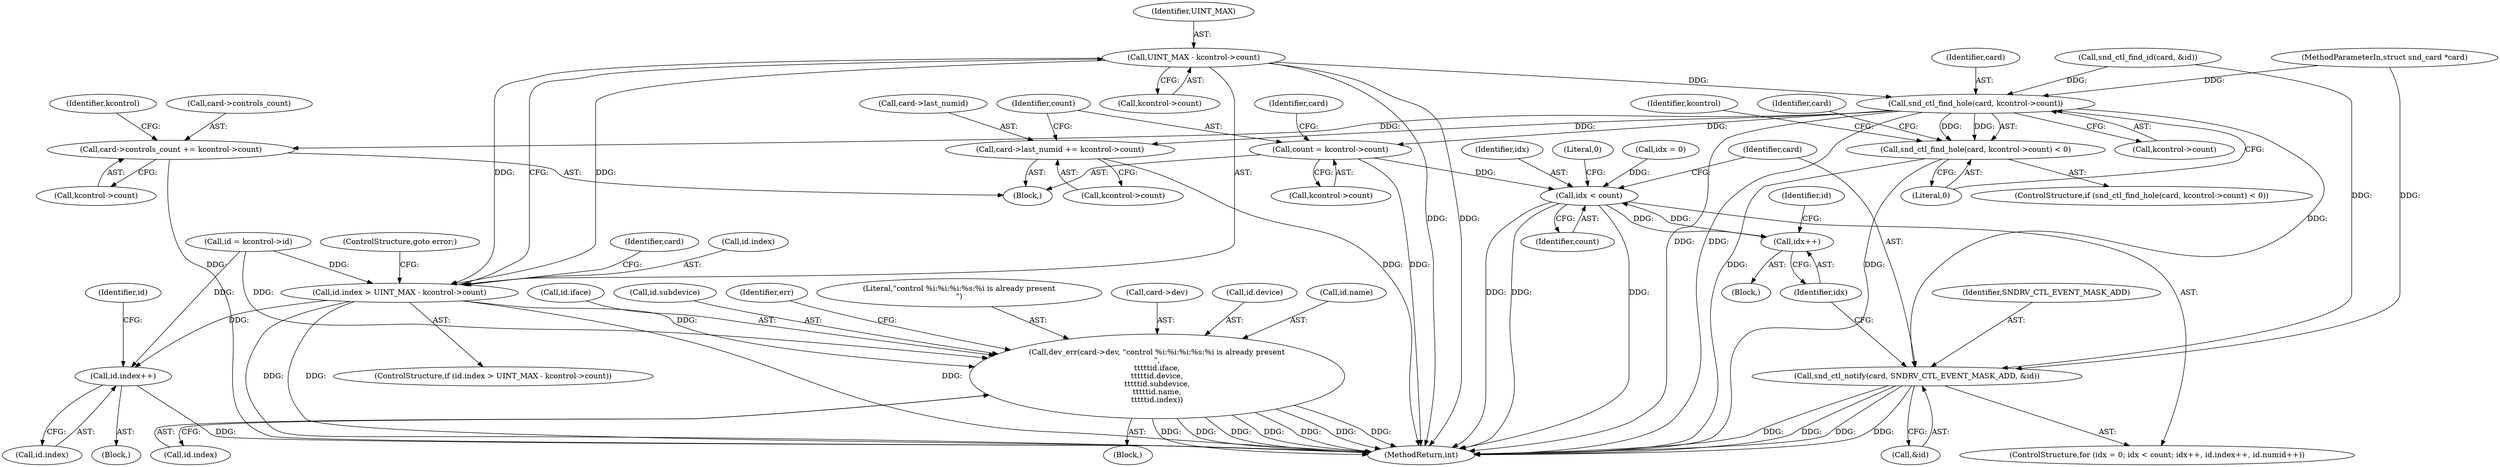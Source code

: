 digraph "0_linux_883a1d49f0d77d30012f114b2e19fc141beb3e8e@pointer" {
"1000137" [label="(Call,UINT_MAX - kcontrol->count)"];
"1000133" [label="(Call,id.index > UINT_MAX - kcontrol->count)"];
"1000159" [label="(Call,dev_err(card->dev, \"control %i:%i:%i:%s:%i is already present\n\",\n\t\t\t\t\tid.iface,\n\t\t\t\t\tid.device,\n\t\t\t\t\tid.subdevice,\n\t\t\t\t\tid.name,\n\t\t\t\t\tid.index))"];
"1000258" [label="(Call,id.index++)"];
"1000186" [label="(Call,snd_ctl_find_hole(card, kcontrol->count))"];
"1000185" [label="(Call,snd_ctl_find_hole(card, kcontrol->count) < 0)"];
"1000212" [label="(Call,card->controls_count += kcontrol->count)"];
"1000230" [label="(Call,card->last_numid += kcontrol->count)"];
"1000237" [label="(Call,count = kcontrol->count)"];
"1000251" [label="(Call,idx < count)"];
"1000255" [label="(Call,idx++)"];
"1000266" [label="(Call,snd_ctl_notify(card, SNDRV_CTL_EVENT_MASK_ADD, &id))"];
"1000133" [label="(Call,id.index > UINT_MAX - kcontrol->count)"];
"1000258" [label="(Call,id.index++)"];
"1000173" [label="(Call,id.name)"];
"1000255" [label="(Call,idx++)"];
"1000267" [label="(Identifier,card)"];
"1000239" [label="(Call,kcontrol->count)"];
"1000254" [label="(Block,)"];
"1000137" [label="(Call,UINT_MAX - kcontrol->count)"];
"1000134" [label="(Call,id.index)"];
"1000186" [label="(Call,snd_ctl_find_hole(card, kcontrol->count))"];
"1000184" [label="(ControlStructure,if (snd_ctl_find_hole(card, kcontrol->count) < 0))"];
"1000252" [label="(Identifier,idx)"];
"1000264" [label="(Identifier,id)"];
"1000253" [label="(Identifier,count)"];
"1000247" [label="(ControlStructure,for (idx = 0; idx < count; idx++, id.index++, id.numid++))"];
"1000212" [label="(Call,card->controls_count += kcontrol->count)"];
"1000164" [label="(Call,id.iface)"];
"1000230" [label="(Call,card->last_numid += kcontrol->count)"];
"1000257" [label="(Block,)"];
"1000159" [label="(Call,dev_err(card->dev, \"control %i:%i:%i:%s:%i is already present\n\",\n\t\t\t\t\tid.iface,\n\t\t\t\t\tid.device,\n\t\t\t\t\tid.subdevice,\n\t\t\t\t\tid.name,\n\t\t\t\t\tid.index))"];
"1000191" [label="(Literal,0)"];
"1000142" [label="(ControlStructure,goto error;)"];
"1000251" [label="(Call,idx < count)"];
"1000256" [label="(Identifier,idx)"];
"1000187" [label="(Identifier,card)"];
"1000266" [label="(Call,snd_ctl_notify(card, SNDRV_CTL_EVENT_MASK_ADD, &id))"];
"1000272" [label="(Literal,0)"];
"1000269" [label="(Call,&id)"];
"1000234" [label="(Call,kcontrol->count)"];
"1000138" [label="(Identifier,UINT_MAX)"];
"1000127" [label="(Call,id = kcontrol->id)"];
"1000248" [label="(Call,idx = 0)"];
"1000259" [label="(Call,id.index)"];
"1000176" [label="(Call,id.index)"];
"1000213" [label="(Call,card->controls_count)"];
"1000170" [label="(Call,id.subdevice)"];
"1000103" [label="(Block,)"];
"1000146" [label="(Identifier,card)"];
"1000101" [label="(MethodParameterIn,struct snd_card *card)"];
"1000139" [label="(Call,kcontrol->count)"];
"1000231" [label="(Call,card->last_numid)"];
"1000245" [label="(Identifier,card)"];
"1000260" [label="(Identifier,id)"];
"1000237" [label="(Call,count = kcontrol->count)"];
"1000206" [label="(Identifier,kcontrol)"];
"1000196" [label="(Identifier,card)"];
"1000180" [label="(Identifier,err)"];
"1000163" [label="(Literal,\"control %i:%i:%i:%s:%i is already present\n\")"];
"1000153" [label="(Block,)"];
"1000149" [label="(Call,snd_ctl_find_id(card, &id))"];
"1000238" [label="(Identifier,count)"];
"1000132" [label="(ControlStructure,if (id.index > UINT_MAX - kcontrol->count))"];
"1000268" [label="(Identifier,SNDRV_CTL_EVENT_MASK_ADD)"];
"1000188" [label="(Call,kcontrol->count)"];
"1000216" [label="(Call,kcontrol->count)"];
"1000278" [label="(MethodReturn,int)"];
"1000160" [label="(Call,card->dev)"];
"1000222" [label="(Identifier,kcontrol)"];
"1000167" [label="(Call,id.device)"];
"1000185" [label="(Call,snd_ctl_find_hole(card, kcontrol->count) < 0)"];
"1000137" -> "1000133"  [label="AST: "];
"1000137" -> "1000139"  [label="CFG: "];
"1000138" -> "1000137"  [label="AST: "];
"1000139" -> "1000137"  [label="AST: "];
"1000133" -> "1000137"  [label="CFG: "];
"1000137" -> "1000278"  [label="DDG: "];
"1000137" -> "1000278"  [label="DDG: "];
"1000137" -> "1000133"  [label="DDG: "];
"1000137" -> "1000133"  [label="DDG: "];
"1000137" -> "1000186"  [label="DDG: "];
"1000133" -> "1000132"  [label="AST: "];
"1000134" -> "1000133"  [label="AST: "];
"1000142" -> "1000133"  [label="CFG: "];
"1000146" -> "1000133"  [label="CFG: "];
"1000133" -> "1000278"  [label="DDG: "];
"1000133" -> "1000278"  [label="DDG: "];
"1000133" -> "1000278"  [label="DDG: "];
"1000127" -> "1000133"  [label="DDG: "];
"1000133" -> "1000159"  [label="DDG: "];
"1000133" -> "1000258"  [label="DDG: "];
"1000159" -> "1000153"  [label="AST: "];
"1000159" -> "1000176"  [label="CFG: "];
"1000160" -> "1000159"  [label="AST: "];
"1000163" -> "1000159"  [label="AST: "];
"1000164" -> "1000159"  [label="AST: "];
"1000167" -> "1000159"  [label="AST: "];
"1000170" -> "1000159"  [label="AST: "];
"1000173" -> "1000159"  [label="AST: "];
"1000176" -> "1000159"  [label="AST: "];
"1000180" -> "1000159"  [label="CFG: "];
"1000159" -> "1000278"  [label="DDG: "];
"1000159" -> "1000278"  [label="DDG: "];
"1000159" -> "1000278"  [label="DDG: "];
"1000159" -> "1000278"  [label="DDG: "];
"1000159" -> "1000278"  [label="DDG: "];
"1000159" -> "1000278"  [label="DDG: "];
"1000159" -> "1000278"  [label="DDG: "];
"1000127" -> "1000159"  [label="DDG: "];
"1000258" -> "1000257"  [label="AST: "];
"1000258" -> "1000259"  [label="CFG: "];
"1000259" -> "1000258"  [label="AST: "];
"1000264" -> "1000258"  [label="CFG: "];
"1000258" -> "1000278"  [label="DDG: "];
"1000127" -> "1000258"  [label="DDG: "];
"1000186" -> "1000185"  [label="AST: "];
"1000186" -> "1000188"  [label="CFG: "];
"1000187" -> "1000186"  [label="AST: "];
"1000188" -> "1000186"  [label="AST: "];
"1000191" -> "1000186"  [label="CFG: "];
"1000186" -> "1000278"  [label="DDG: "];
"1000186" -> "1000278"  [label="DDG: "];
"1000186" -> "1000185"  [label="DDG: "];
"1000186" -> "1000185"  [label="DDG: "];
"1000149" -> "1000186"  [label="DDG: "];
"1000101" -> "1000186"  [label="DDG: "];
"1000186" -> "1000212"  [label="DDG: "];
"1000186" -> "1000230"  [label="DDG: "];
"1000186" -> "1000237"  [label="DDG: "];
"1000186" -> "1000266"  [label="DDG: "];
"1000185" -> "1000184"  [label="AST: "];
"1000185" -> "1000191"  [label="CFG: "];
"1000191" -> "1000185"  [label="AST: "];
"1000196" -> "1000185"  [label="CFG: "];
"1000206" -> "1000185"  [label="CFG: "];
"1000185" -> "1000278"  [label="DDG: "];
"1000185" -> "1000278"  [label="DDG: "];
"1000212" -> "1000103"  [label="AST: "];
"1000212" -> "1000216"  [label="CFG: "];
"1000213" -> "1000212"  [label="AST: "];
"1000216" -> "1000212"  [label="AST: "];
"1000222" -> "1000212"  [label="CFG: "];
"1000212" -> "1000278"  [label="DDG: "];
"1000230" -> "1000103"  [label="AST: "];
"1000230" -> "1000234"  [label="CFG: "];
"1000231" -> "1000230"  [label="AST: "];
"1000234" -> "1000230"  [label="AST: "];
"1000238" -> "1000230"  [label="CFG: "];
"1000230" -> "1000278"  [label="DDG: "];
"1000237" -> "1000103"  [label="AST: "];
"1000237" -> "1000239"  [label="CFG: "];
"1000238" -> "1000237"  [label="AST: "];
"1000239" -> "1000237"  [label="AST: "];
"1000245" -> "1000237"  [label="CFG: "];
"1000237" -> "1000278"  [label="DDG: "];
"1000237" -> "1000251"  [label="DDG: "];
"1000251" -> "1000247"  [label="AST: "];
"1000251" -> "1000253"  [label="CFG: "];
"1000252" -> "1000251"  [label="AST: "];
"1000253" -> "1000251"  [label="AST: "];
"1000267" -> "1000251"  [label="CFG: "];
"1000272" -> "1000251"  [label="CFG: "];
"1000251" -> "1000278"  [label="DDG: "];
"1000251" -> "1000278"  [label="DDG: "];
"1000251" -> "1000278"  [label="DDG: "];
"1000255" -> "1000251"  [label="DDG: "];
"1000248" -> "1000251"  [label="DDG: "];
"1000251" -> "1000255"  [label="DDG: "];
"1000255" -> "1000254"  [label="AST: "];
"1000255" -> "1000256"  [label="CFG: "];
"1000256" -> "1000255"  [label="AST: "];
"1000260" -> "1000255"  [label="CFG: "];
"1000266" -> "1000247"  [label="AST: "];
"1000266" -> "1000269"  [label="CFG: "];
"1000267" -> "1000266"  [label="AST: "];
"1000268" -> "1000266"  [label="AST: "];
"1000269" -> "1000266"  [label="AST: "];
"1000256" -> "1000266"  [label="CFG: "];
"1000266" -> "1000278"  [label="DDG: "];
"1000266" -> "1000278"  [label="DDG: "];
"1000266" -> "1000278"  [label="DDG: "];
"1000266" -> "1000278"  [label="DDG: "];
"1000101" -> "1000266"  [label="DDG: "];
"1000149" -> "1000266"  [label="DDG: "];
}
